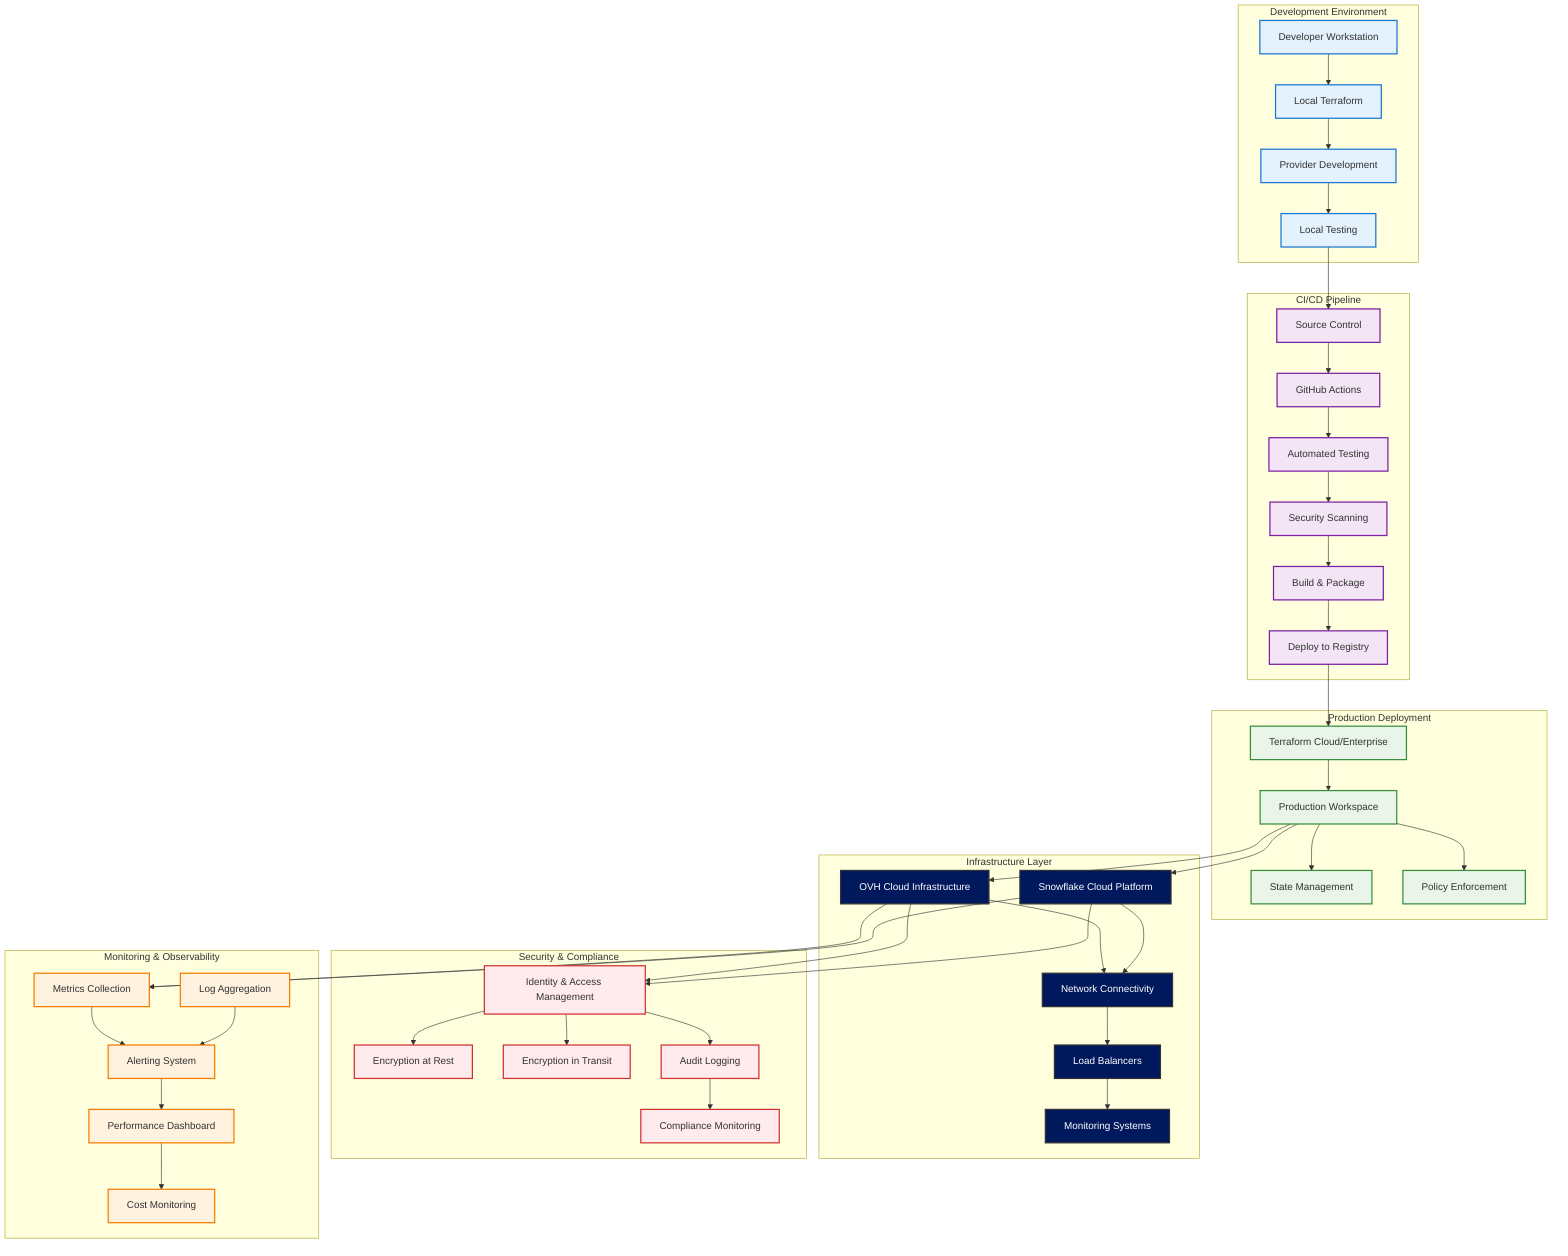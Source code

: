 graph TB
    subgraph "Development Environment"
        A[Developer Workstation]
        B[Local Terraform]
        C[Provider Development]
        D[Local Testing]
        A --> B
        B --> C
        C --> D
    end
    
    subgraph "CI/CD Pipeline"
        E[Source Control]
        F[GitHub Actions]
        G[Automated Testing]
        H[Security Scanning]
        I[Build & Package]
        J[Deploy to Registry]
        E --> F
        F --> G
        G --> H
        H --> I
        I --> J
    end
    
    subgraph "Production Deployment"
        K[Terraform Cloud/Enterprise]
        L[Production Workspace]
        M[State Management]
        N[Policy Enforcement]
        K --> L
        L --> M
        L --> N
    end
    
    subgraph "Infrastructure Layer"
        O[OVH Cloud Infrastructure]
        P[Snowflake Cloud Platform]
        Q[Network Connectivity]
        R[Load Balancers]
        S[Monitoring Systems]
        O --> Q
        P --> Q
        Q --> R
        R --> S
    end
    
    subgraph "Security & Compliance"
        T[Identity & Access Management]
        U[Encryption at Rest]
        V[Encryption in Transit]
        W[Audit Logging]
        X[Compliance Monitoring]
        T --> U
        T --> V
        T --> W
        W --> X
    end
    
    subgraph "Monitoring & Observability"
        Y[Metrics Collection]
        Z[Log Aggregation]
        AA[Alerting System]
        BB[Performance Dashboard]
        CC[Cost Monitoring]
        Y --> AA
        Z --> AA
        AA --> BB
        BB --> CC
    end
    
    D --> E
    J --> K
    L --> O
    L --> P
    
    O --> T
    P --> T
    O --> Y
    P --> Y
    
    classDef dev fill:#e3f2fd,stroke:#1976d2,stroke-width:2px
    classDef cicd fill:#f3e5f5,stroke:#7b1fa2,stroke-width:2px
    classDef prod fill:#e8f5e8,stroke:#388e3c,stroke-width:2px
    classDef infra fill:#00185c,stroke:#333,stroke-width:2px,color:#fff
    classDef security fill:#ffebee,stroke:#d32f2f,stroke-width:2px
    classDef monitoring fill:#fff3e0,stroke:#f57c00,stroke-width:2px
    
    class A,B,C,D dev
    class E,F,G,H,I,J cicd
    class K,L,M,N prod
    class O,P,Q,R,S infra
    class T,U,V,W,X security
    class Y,Z,AA,BB,CC monitoring